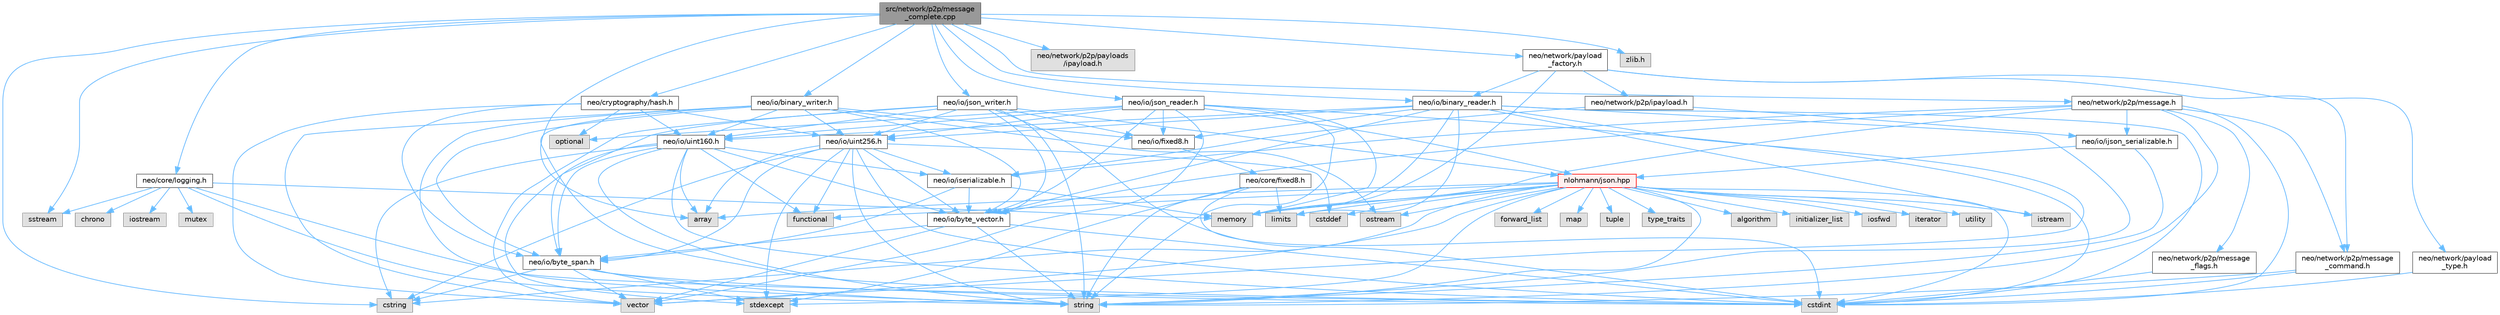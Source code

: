 digraph "src/network/p2p/message_complete.cpp"
{
 // LATEX_PDF_SIZE
  bgcolor="transparent";
  edge [fontname=Helvetica,fontsize=10,labelfontname=Helvetica,labelfontsize=10];
  node [fontname=Helvetica,fontsize=10,shape=box,height=0.2,width=0.4];
  Node1 [id="Node000001",label="src/network/p2p/message\l_complete.cpp",height=0.2,width=0.4,color="gray40", fillcolor="grey60", style="filled", fontcolor="black",tooltip=" "];
  Node1 -> Node2 [id="edge142_Node000001_Node000002",color="steelblue1",style="solid",tooltip=" "];
  Node2 [id="Node000002",label="neo/core/logging.h",height=0.2,width=0.4,color="grey40", fillcolor="white", style="filled",URL="$core_2logging_8h.html",tooltip=" "];
  Node2 -> Node3 [id="edge143_Node000002_Node000003",color="steelblue1",style="solid",tooltip=" "];
  Node3 [id="Node000003",label="chrono",height=0.2,width=0.4,color="grey60", fillcolor="#E0E0E0", style="filled",tooltip=" "];
  Node2 -> Node4 [id="edge144_Node000002_Node000004",color="steelblue1",style="solid",tooltip=" "];
  Node4 [id="Node000004",label="cstdint",height=0.2,width=0.4,color="grey60", fillcolor="#E0E0E0", style="filled",tooltip=" "];
  Node2 -> Node5 [id="edge145_Node000002_Node000005",color="steelblue1",style="solid",tooltip=" "];
  Node5 [id="Node000005",label="memory",height=0.2,width=0.4,color="grey60", fillcolor="#E0E0E0", style="filled",tooltip=" "];
  Node2 -> Node6 [id="edge146_Node000002_Node000006",color="steelblue1",style="solid",tooltip=" "];
  Node6 [id="Node000006",label="sstream",height=0.2,width=0.4,color="grey60", fillcolor="#E0E0E0", style="filled",tooltip=" "];
  Node2 -> Node7 [id="edge147_Node000002_Node000007",color="steelblue1",style="solid",tooltip=" "];
  Node7 [id="Node000007",label="string",height=0.2,width=0.4,color="grey60", fillcolor="#E0E0E0", style="filled",tooltip=" "];
  Node2 -> Node8 [id="edge148_Node000002_Node000008",color="steelblue1",style="solid",tooltip=" "];
  Node8 [id="Node000008",label="iostream",height=0.2,width=0.4,color="grey60", fillcolor="#E0E0E0", style="filled",tooltip=" "];
  Node2 -> Node9 [id="edge149_Node000002_Node000009",color="steelblue1",style="solid",tooltip=" "];
  Node9 [id="Node000009",label="mutex",height=0.2,width=0.4,color="grey60", fillcolor="#E0E0E0", style="filled",tooltip=" "];
  Node1 -> Node10 [id="edge150_Node000001_Node000010",color="steelblue1",style="solid",tooltip=" "];
  Node10 [id="Node000010",label="neo/cryptography/hash.h",height=0.2,width=0.4,color="grey40", fillcolor="white", style="filled",URL="$hash_8h.html",tooltip=" "];
  Node10 -> Node11 [id="edge151_Node000010_Node000011",color="steelblue1",style="solid",tooltip=" "];
  Node11 [id="Node000011",label="neo/io/byte_span.h",height=0.2,width=0.4,color="grey40", fillcolor="white", style="filled",URL="$io_2byte__span_8h.html",tooltip=" "];
  Node11 -> Node4 [id="edge152_Node000011_Node000004",color="steelblue1",style="solid",tooltip=" "];
  Node11 -> Node12 [id="edge153_Node000011_Node000012",color="steelblue1",style="solid",tooltip=" "];
  Node12 [id="Node000012",label="cstring",height=0.2,width=0.4,color="grey60", fillcolor="#E0E0E0", style="filled",tooltip=" "];
  Node11 -> Node13 [id="edge154_Node000011_Node000013",color="steelblue1",style="solid",tooltip=" "];
  Node13 [id="Node000013",label="stdexcept",height=0.2,width=0.4,color="grey60", fillcolor="#E0E0E0", style="filled",tooltip=" "];
  Node11 -> Node7 [id="edge155_Node000011_Node000007",color="steelblue1",style="solid",tooltip=" "];
  Node11 -> Node14 [id="edge156_Node000011_Node000014",color="steelblue1",style="solid",tooltip=" "];
  Node14 [id="Node000014",label="vector",height=0.2,width=0.4,color="grey60", fillcolor="#E0E0E0", style="filled",tooltip=" "];
  Node10 -> Node15 [id="edge157_Node000010_Node000015",color="steelblue1",style="solid",tooltip=" "];
  Node15 [id="Node000015",label="neo/io/uint160.h",height=0.2,width=0.4,color="grey40", fillcolor="white", style="filled",URL="$uint160_8h.html",tooltip=" "];
  Node15 -> Node11 [id="edge158_Node000015_Node000011",color="steelblue1",style="solid",tooltip=" "];
  Node15 -> Node16 [id="edge159_Node000015_Node000016",color="steelblue1",style="solid",tooltip=" "];
  Node16 [id="Node000016",label="neo/io/byte_vector.h",height=0.2,width=0.4,color="grey40", fillcolor="white", style="filled",URL="$io_2byte__vector_8h.html",tooltip=" "];
  Node16 -> Node11 [id="edge160_Node000016_Node000011",color="steelblue1",style="solid",tooltip=" "];
  Node16 -> Node4 [id="edge161_Node000016_Node000004",color="steelblue1",style="solid",tooltip=" "];
  Node16 -> Node7 [id="edge162_Node000016_Node000007",color="steelblue1",style="solid",tooltip=" "];
  Node16 -> Node14 [id="edge163_Node000016_Node000014",color="steelblue1",style="solid",tooltip=" "];
  Node15 -> Node17 [id="edge164_Node000015_Node000017",color="steelblue1",style="solid",tooltip=" "];
  Node17 [id="Node000017",label="neo/io/iserializable.h",height=0.2,width=0.4,color="grey40", fillcolor="white", style="filled",URL="$iserializable_8h.html",tooltip=" "];
  Node17 -> Node11 [id="edge165_Node000017_Node000011",color="steelblue1",style="solid",tooltip=" "];
  Node17 -> Node16 [id="edge166_Node000017_Node000016",color="steelblue1",style="solid",tooltip=" "];
  Node17 -> Node5 [id="edge167_Node000017_Node000005",color="steelblue1",style="solid",tooltip=" "];
  Node15 -> Node18 [id="edge168_Node000015_Node000018",color="steelblue1",style="solid",tooltip=" "];
  Node18 [id="Node000018",label="array",height=0.2,width=0.4,color="grey60", fillcolor="#E0E0E0", style="filled",tooltip=" "];
  Node15 -> Node4 [id="edge169_Node000015_Node000004",color="steelblue1",style="solid",tooltip=" "];
  Node15 -> Node12 [id="edge170_Node000015_Node000012",color="steelblue1",style="solid",tooltip=" "];
  Node15 -> Node19 [id="edge171_Node000015_Node000019",color="steelblue1",style="solid",tooltip=" "];
  Node19 [id="Node000019",label="functional",height=0.2,width=0.4,color="grey60", fillcolor="#E0E0E0", style="filled",tooltip=" "];
  Node15 -> Node13 [id="edge172_Node000015_Node000013",color="steelblue1",style="solid",tooltip=" "];
  Node15 -> Node7 [id="edge173_Node000015_Node000007",color="steelblue1",style="solid",tooltip=" "];
  Node10 -> Node20 [id="edge174_Node000010_Node000020",color="steelblue1",style="solid",tooltip=" "];
  Node20 [id="Node000020",label="neo/io/uint256.h",height=0.2,width=0.4,color="grey40", fillcolor="white", style="filled",URL="$uint256_8h.html",tooltip=" "];
  Node20 -> Node11 [id="edge175_Node000020_Node000011",color="steelblue1",style="solid",tooltip=" "];
  Node20 -> Node16 [id="edge176_Node000020_Node000016",color="steelblue1",style="solid",tooltip=" "];
  Node20 -> Node17 [id="edge177_Node000020_Node000017",color="steelblue1",style="solid",tooltip=" "];
  Node20 -> Node18 [id="edge178_Node000020_Node000018",color="steelblue1",style="solid",tooltip=" "];
  Node20 -> Node21 [id="edge179_Node000020_Node000021",color="steelblue1",style="solid",tooltip=" "];
  Node21 [id="Node000021",label="cstddef",height=0.2,width=0.4,color="grey60", fillcolor="#E0E0E0", style="filled",tooltip=" "];
  Node20 -> Node4 [id="edge180_Node000020_Node000004",color="steelblue1",style="solid",tooltip=" "];
  Node20 -> Node12 [id="edge181_Node000020_Node000012",color="steelblue1",style="solid",tooltip=" "];
  Node20 -> Node19 [id="edge182_Node000020_Node000019",color="steelblue1",style="solid",tooltip=" "];
  Node20 -> Node13 [id="edge183_Node000020_Node000013",color="steelblue1",style="solid",tooltip=" "];
  Node20 -> Node7 [id="edge184_Node000020_Node000007",color="steelblue1",style="solid",tooltip=" "];
  Node10 -> Node22 [id="edge185_Node000010_Node000022",color="steelblue1",style="solid",tooltip=" "];
  Node22 [id="Node000022",label="optional",height=0.2,width=0.4,color="grey60", fillcolor="#E0E0E0", style="filled",tooltip=" "];
  Node10 -> Node14 [id="edge186_Node000010_Node000014",color="steelblue1",style="solid",tooltip=" "];
  Node1 -> Node23 [id="edge187_Node000001_Node000023",color="steelblue1",style="solid",tooltip=" "];
  Node23 [id="Node000023",label="neo/io/binary_reader.h",height=0.2,width=0.4,color="grey40", fillcolor="white", style="filled",URL="$binary__reader_8h.html",tooltip=" "];
  Node23 -> Node16 [id="edge188_Node000023_Node000016",color="steelblue1",style="solid",tooltip=" "];
  Node23 -> Node24 [id="edge189_Node000023_Node000024",color="steelblue1",style="solid",tooltip=" "];
  Node24 [id="Node000024",label="neo/io/fixed8.h",height=0.2,width=0.4,color="grey40", fillcolor="white", style="filled",URL="$io_2fixed8_8h.html",tooltip=" "];
  Node24 -> Node25 [id="edge190_Node000024_Node000025",color="steelblue1",style="solid",tooltip=" "];
  Node25 [id="Node000025",label="neo/core/fixed8.h",height=0.2,width=0.4,color="grey40", fillcolor="white", style="filled",URL="$core_2fixed8_8h.html",tooltip=" "];
  Node25 -> Node4 [id="edge191_Node000025_Node000004",color="steelblue1",style="solid",tooltip=" "];
  Node25 -> Node26 [id="edge192_Node000025_Node000026",color="steelblue1",style="solid",tooltip=" "];
  Node26 [id="Node000026",label="limits",height=0.2,width=0.4,color="grey60", fillcolor="#E0E0E0", style="filled",tooltip=" "];
  Node25 -> Node13 [id="edge193_Node000025_Node000013",color="steelblue1",style="solid",tooltip=" "];
  Node25 -> Node7 [id="edge194_Node000025_Node000007",color="steelblue1",style="solid",tooltip=" "];
  Node23 -> Node15 [id="edge195_Node000023_Node000015",color="steelblue1",style="solid",tooltip=" "];
  Node23 -> Node20 [id="edge196_Node000023_Node000020",color="steelblue1",style="solid",tooltip=" "];
  Node23 -> Node4 [id="edge197_Node000023_Node000004",color="steelblue1",style="solid",tooltip=" "];
  Node23 -> Node27 [id="edge198_Node000023_Node000027",color="steelblue1",style="solid",tooltip=" "];
  Node27 [id="Node000027",label="istream",height=0.2,width=0.4,color="grey60", fillcolor="#E0E0E0", style="filled",tooltip=" "];
  Node23 -> Node26 [id="edge199_Node000023_Node000026",color="steelblue1",style="solid",tooltip=" "];
  Node23 -> Node5 [id="edge200_Node000023_Node000005",color="steelblue1",style="solid",tooltip=" "];
  Node23 -> Node7 [id="edge201_Node000023_Node000007",color="steelblue1",style="solid",tooltip=" "];
  Node23 -> Node14 [id="edge202_Node000023_Node000014",color="steelblue1",style="solid",tooltip=" "];
  Node1 -> Node28 [id="edge203_Node000001_Node000028",color="steelblue1",style="solid",tooltip=" "];
  Node28 [id="Node000028",label="neo/io/binary_writer.h",height=0.2,width=0.4,color="grey40", fillcolor="white", style="filled",URL="$binary__writer_8h.html",tooltip=" "];
  Node28 -> Node11 [id="edge204_Node000028_Node000011",color="steelblue1",style="solid",tooltip=" "];
  Node28 -> Node16 [id="edge205_Node000028_Node000016",color="steelblue1",style="solid",tooltip=" "];
  Node28 -> Node24 [id="edge206_Node000028_Node000024",color="steelblue1",style="solid",tooltip=" "];
  Node28 -> Node15 [id="edge207_Node000028_Node000015",color="steelblue1",style="solid",tooltip=" "];
  Node28 -> Node20 [id="edge208_Node000028_Node000020",color="steelblue1",style="solid",tooltip=" "];
  Node28 -> Node4 [id="edge209_Node000028_Node000004",color="steelblue1",style="solid",tooltip=" "];
  Node28 -> Node29 [id="edge210_Node000028_Node000029",color="steelblue1",style="solid",tooltip=" "];
  Node29 [id="Node000029",label="ostream",height=0.2,width=0.4,color="grey60", fillcolor="#E0E0E0", style="filled",tooltip=" "];
  Node28 -> Node7 [id="edge211_Node000028_Node000007",color="steelblue1",style="solid",tooltip=" "];
  Node28 -> Node14 [id="edge212_Node000028_Node000014",color="steelblue1",style="solid",tooltip=" "];
  Node1 -> Node30 [id="edge213_Node000001_Node000030",color="steelblue1",style="solid",tooltip=" "];
  Node30 [id="Node000030",label="neo/io/json_reader.h",height=0.2,width=0.4,color="grey40", fillcolor="white", style="filled",URL="$json__reader_8h.html",tooltip=" "];
  Node30 -> Node16 [id="edge214_Node000030_Node000016",color="steelblue1",style="solid",tooltip=" "];
  Node30 -> Node24 [id="edge215_Node000030_Node000024",color="steelblue1",style="solid",tooltip=" "];
  Node30 -> Node15 [id="edge216_Node000030_Node000015",color="steelblue1",style="solid",tooltip=" "];
  Node30 -> Node20 [id="edge217_Node000030_Node000020",color="steelblue1",style="solid",tooltip=" "];
  Node30 -> Node4 [id="edge218_Node000030_Node000004",color="steelblue1",style="solid",tooltip=" "];
  Node30 -> Node5 [id="edge219_Node000030_Node000005",color="steelblue1",style="solid",tooltip=" "];
  Node30 -> Node31 [id="edge220_Node000030_Node000031",color="steelblue1",style="solid",tooltip=" "];
  Node31 [id="Node000031",label="nlohmann/json.hpp",height=0.2,width=0.4,color="red", fillcolor="#FFF0F0", style="filled",URL="$json_8hpp.html",tooltip=" "];
  Node31 -> Node32 [id="edge221_Node000031_Node000032",color="steelblue1",style="solid",tooltip=" "];
  Node32 [id="Node000032",label="algorithm",height=0.2,width=0.4,color="grey60", fillcolor="#E0E0E0", style="filled",tooltip=" "];
  Node31 -> Node21 [id="edge222_Node000031_Node000021",color="steelblue1",style="solid",tooltip=" "];
  Node31 -> Node19 [id="edge223_Node000031_Node000019",color="steelblue1",style="solid",tooltip=" "];
  Node31 -> Node33 [id="edge224_Node000031_Node000033",color="steelblue1",style="solid",tooltip=" "];
  Node33 [id="Node000033",label="initializer_list",height=0.2,width=0.4,color="grey60", fillcolor="#E0E0E0", style="filled",tooltip=" "];
  Node31 -> Node34 [id="edge225_Node000031_Node000034",color="steelblue1",style="solid",tooltip=" "];
  Node34 [id="Node000034",label="iosfwd",height=0.2,width=0.4,color="grey60", fillcolor="#E0E0E0", style="filled",tooltip=" "];
  Node31 -> Node35 [id="edge226_Node000031_Node000035",color="steelblue1",style="solid",tooltip=" "];
  Node35 [id="Node000035",label="iterator",height=0.2,width=0.4,color="grey60", fillcolor="#E0E0E0", style="filled",tooltip=" "];
  Node31 -> Node5 [id="edge227_Node000031_Node000005",color="steelblue1",style="solid",tooltip=" "];
  Node31 -> Node7 [id="edge228_Node000031_Node000007",color="steelblue1",style="solid",tooltip=" "];
  Node31 -> Node36 [id="edge229_Node000031_Node000036",color="steelblue1",style="solid",tooltip=" "];
  Node36 [id="Node000036",label="utility",height=0.2,width=0.4,color="grey60", fillcolor="#E0E0E0", style="filled",tooltip=" "];
  Node31 -> Node14 [id="edge230_Node000031_Node000014",color="steelblue1",style="solid",tooltip=" "];
  Node31 -> Node18 [id="edge231_Node000031_Node000018",color="steelblue1",style="solid",tooltip=" "];
  Node31 -> Node37 [id="edge232_Node000031_Node000037",color="steelblue1",style="solid",tooltip=" "];
  Node37 [id="Node000037",label="forward_list",height=0.2,width=0.4,color="grey60", fillcolor="#E0E0E0", style="filled",tooltip=" "];
  Node31 -> Node38 [id="edge233_Node000031_Node000038",color="steelblue1",style="solid",tooltip=" "];
  Node38 [id="Node000038",label="map",height=0.2,width=0.4,color="grey60", fillcolor="#E0E0E0", style="filled",tooltip=" "];
  Node31 -> Node39 [id="edge234_Node000031_Node000039",color="steelblue1",style="solid",tooltip=" "];
  Node39 [id="Node000039",label="tuple",height=0.2,width=0.4,color="grey60", fillcolor="#E0E0E0", style="filled",tooltip=" "];
  Node31 -> Node40 [id="edge235_Node000031_Node000040",color="steelblue1",style="solid",tooltip=" "];
  Node40 [id="Node000040",label="type_traits",height=0.2,width=0.4,color="grey60", fillcolor="#E0E0E0", style="filled",tooltip=" "];
  Node31 -> Node13 [id="edge236_Node000031_Node000013",color="steelblue1",style="solid",tooltip=" "];
  Node31 -> Node4 [id="edge237_Node000031_Node000004",color="steelblue1",style="solid",tooltip=" "];
  Node31 -> Node26 [id="edge238_Node000031_Node000026",color="steelblue1",style="solid",tooltip=" "];
  Node31 -> Node12 [id="edge239_Node000031_Node000012",color="steelblue1",style="solid",tooltip=" "];
  Node31 -> Node27 [id="edge240_Node000031_Node000027",color="steelblue1",style="solid",tooltip=" "];
  Node31 -> Node29 [id="edge241_Node000031_Node000029",color="steelblue1",style="solid",tooltip=" "];
  Node30 -> Node22 [id="edge242_Node000030_Node000022",color="steelblue1",style="solid",tooltip=" "];
  Node30 -> Node7 [id="edge243_Node000030_Node000007",color="steelblue1",style="solid",tooltip=" "];
  Node30 -> Node14 [id="edge244_Node000030_Node000014",color="steelblue1",style="solid",tooltip=" "];
  Node1 -> Node54 [id="edge245_Node000001_Node000054",color="steelblue1",style="solid",tooltip=" "];
  Node54 [id="Node000054",label="neo/io/json_writer.h",height=0.2,width=0.4,color="grey40", fillcolor="white", style="filled",URL="$json__writer_8h.html",tooltip=" "];
  Node54 -> Node11 [id="edge246_Node000054_Node000011",color="steelblue1",style="solid",tooltip=" "];
  Node54 -> Node16 [id="edge247_Node000054_Node000016",color="steelblue1",style="solid",tooltip=" "];
  Node54 -> Node24 [id="edge248_Node000054_Node000024",color="steelblue1",style="solid",tooltip=" "];
  Node54 -> Node15 [id="edge249_Node000054_Node000015",color="steelblue1",style="solid",tooltip=" "];
  Node54 -> Node20 [id="edge250_Node000054_Node000020",color="steelblue1",style="solid",tooltip=" "];
  Node54 -> Node4 [id="edge251_Node000054_Node000004",color="steelblue1",style="solid",tooltip=" "];
  Node54 -> Node31 [id="edge252_Node000054_Node000031",color="steelblue1",style="solid",tooltip=" "];
  Node54 -> Node7 [id="edge253_Node000054_Node000007",color="steelblue1",style="solid",tooltip=" "];
  Node54 -> Node14 [id="edge254_Node000054_Node000014",color="steelblue1",style="solid",tooltip=" "];
  Node1 -> Node55 [id="edge255_Node000001_Node000055",color="steelblue1",style="solid",tooltip=" "];
  Node55 [id="Node000055",label="neo/network/p2p/message.h",height=0.2,width=0.4,color="grey40", fillcolor="white", style="filled",URL="$message_8h.html",tooltip=" "];
  Node55 -> Node16 [id="edge256_Node000055_Node000016",color="steelblue1",style="solid",tooltip=" "];
  Node55 -> Node56 [id="edge257_Node000055_Node000056",color="steelblue1",style="solid",tooltip=" "];
  Node56 [id="Node000056",label="neo/io/ijson_serializable.h",height=0.2,width=0.4,color="grey40", fillcolor="white", style="filled",URL="$ijson__serializable_8h.html",tooltip=" "];
  Node56 -> Node31 [id="edge258_Node000056_Node000031",color="steelblue1",style="solid",tooltip=" "];
  Node56 -> Node7 [id="edge259_Node000056_Node000007",color="steelblue1",style="solid",tooltip=" "];
  Node55 -> Node17 [id="edge260_Node000055_Node000017",color="steelblue1",style="solid",tooltip=" "];
  Node55 -> Node57 [id="edge261_Node000055_Node000057",color="steelblue1",style="solid",tooltip=" "];
  Node57 [id="Node000057",label="neo/network/p2p/message\l_command.h",height=0.2,width=0.4,color="grey40", fillcolor="white", style="filled",URL="$p2p_2message__command_8h.html",tooltip=" "];
  Node57 -> Node4 [id="edge262_Node000057_Node000004",color="steelblue1",style="solid",tooltip=" "];
  Node57 -> Node7 [id="edge263_Node000057_Node000007",color="steelblue1",style="solid",tooltip=" "];
  Node55 -> Node58 [id="edge264_Node000055_Node000058",color="steelblue1",style="solid",tooltip=" "];
  Node58 [id="Node000058",label="neo/network/p2p/message\l_flags.h",height=0.2,width=0.4,color="grey40", fillcolor="white", style="filled",URL="$p2p_2message__flags_8h.html",tooltip=" "];
  Node58 -> Node4 [id="edge265_Node000058_Node000004",color="steelblue1",style="solid",tooltip=" "];
  Node55 -> Node4 [id="edge266_Node000055_Node000004",color="steelblue1",style="solid",tooltip=" "];
  Node55 -> Node5 [id="edge267_Node000055_Node000005",color="steelblue1",style="solid",tooltip=" "];
  Node55 -> Node7 [id="edge268_Node000055_Node000007",color="steelblue1",style="solid",tooltip=" "];
  Node1 -> Node59 [id="edge269_Node000001_Node000059",color="steelblue1",style="solid",tooltip=" "];
  Node59 [id="Node000059",label="neo/network/p2p/payloads\l/ipayload.h",height=0.2,width=0.4,color="grey60", fillcolor="#E0E0E0", style="filled",tooltip=" "];
  Node1 -> Node60 [id="edge270_Node000001_Node000060",color="steelblue1",style="solid",tooltip=" "];
  Node60 [id="Node000060",label="neo/network/payload\l_factory.h",height=0.2,width=0.4,color="grey40", fillcolor="white", style="filled",URL="$payload__factory_8h.html",tooltip=" "];
  Node60 -> Node23 [id="edge271_Node000060_Node000023",color="steelblue1",style="solid",tooltip=" "];
  Node60 -> Node61 [id="edge272_Node000060_Node000061",color="steelblue1",style="solid",tooltip=" "];
  Node61 [id="Node000061",label="neo/network/p2p/ipayload.h",height=0.2,width=0.4,color="grey40", fillcolor="white", style="filled",URL="$p2p_2ipayload_8h.html",tooltip=" "];
  Node61 -> Node56 [id="edge273_Node000061_Node000056",color="steelblue1",style="solid",tooltip=" "];
  Node61 -> Node17 [id="edge274_Node000061_Node000017",color="steelblue1",style="solid",tooltip=" "];
  Node60 -> Node57 [id="edge275_Node000060_Node000057",color="steelblue1",style="solid",tooltip=" "];
  Node60 -> Node62 [id="edge276_Node000060_Node000062",color="steelblue1",style="solid",tooltip=" "];
  Node62 [id="Node000062",label="neo/network/payload\l_type.h",height=0.2,width=0.4,color="grey40", fillcolor="white", style="filled",URL="$payload__type_8h.html",tooltip=" "];
  Node62 -> Node4 [id="edge277_Node000062_Node000004",color="steelblue1",style="solid",tooltip=" "];
  Node60 -> Node5 [id="edge278_Node000060_Node000005",color="steelblue1",style="solid",tooltip=" "];
  Node1 -> Node63 [id="edge279_Node000001_Node000063",color="steelblue1",style="solid",tooltip=" "];
  Node63 [id="Node000063",label="zlib.h",height=0.2,width=0.4,color="grey60", fillcolor="#E0E0E0", style="filled",tooltip=" "];
  Node1 -> Node18 [id="edge280_Node000001_Node000018",color="steelblue1",style="solid",tooltip=" "];
  Node1 -> Node12 [id="edge281_Node000001_Node000012",color="steelblue1",style="solid",tooltip=" "];
  Node1 -> Node6 [id="edge282_Node000001_Node000006",color="steelblue1",style="solid",tooltip=" "];
}
